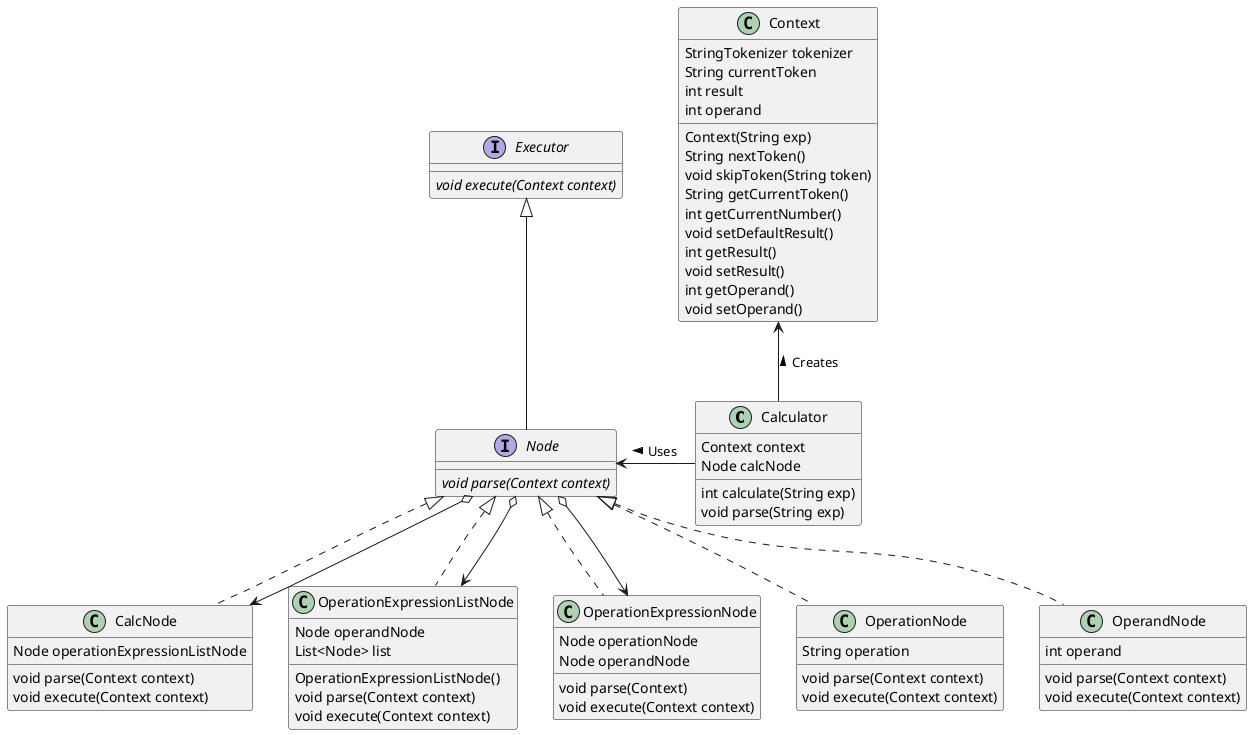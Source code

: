 @startuml

class Calculator {
	Context context
	Node calcNode

	int calculate(String exp)
	void parse(String exp)
}

class Context {
	StringTokenizer tokenizer
	String currentToken
	int result
	int operand

	Context(String exp)
	String nextToken()
	void skipToken(String token)
	String getCurrentToken()
	int getCurrentNumber()
	void setDefaultResult()
	int getResult()
	void setResult()
	int getOperand()
	void setOperand()
}

interface Executor {
	{abstract} void execute(Context context)
}

interface Node {
	{abstract} void parse(Context context)
}

class CalcNode {
	Node operationExpressionListNode

	void parse(Context context)
	void execute(Context context)
}

class OperationExpressionListNode {
	Node operandNode
	List<Node> list

	OperationExpressionListNode()
	void parse(Context context)
	void execute(Context context)
}

class OperationExpressionNode {
	Node operationNode
	Node operandNode

	void parse(Context)
	void execute(Context context)
}

class OperationNode {
	String operation

	void parse(Context context)
	void execute(Context context)
}

class OperandNode {
	int operand

	void parse(Context context)
	void execute(Context context)
}

Executor <|-- Node
Node <|.. CalcNode
Node <|.. OperationExpressionListNode
Node <|.. OperationExpressionNode
Node <|.. OperationNode
Node <|.. OperandNode
CalcNode <--o Node
OperationExpressionListNode <--o Node
OperationExpressionNode <--o Node

Context <-- Calculator : Creates <
Node <-right- Calculator : Uses <

@enduml